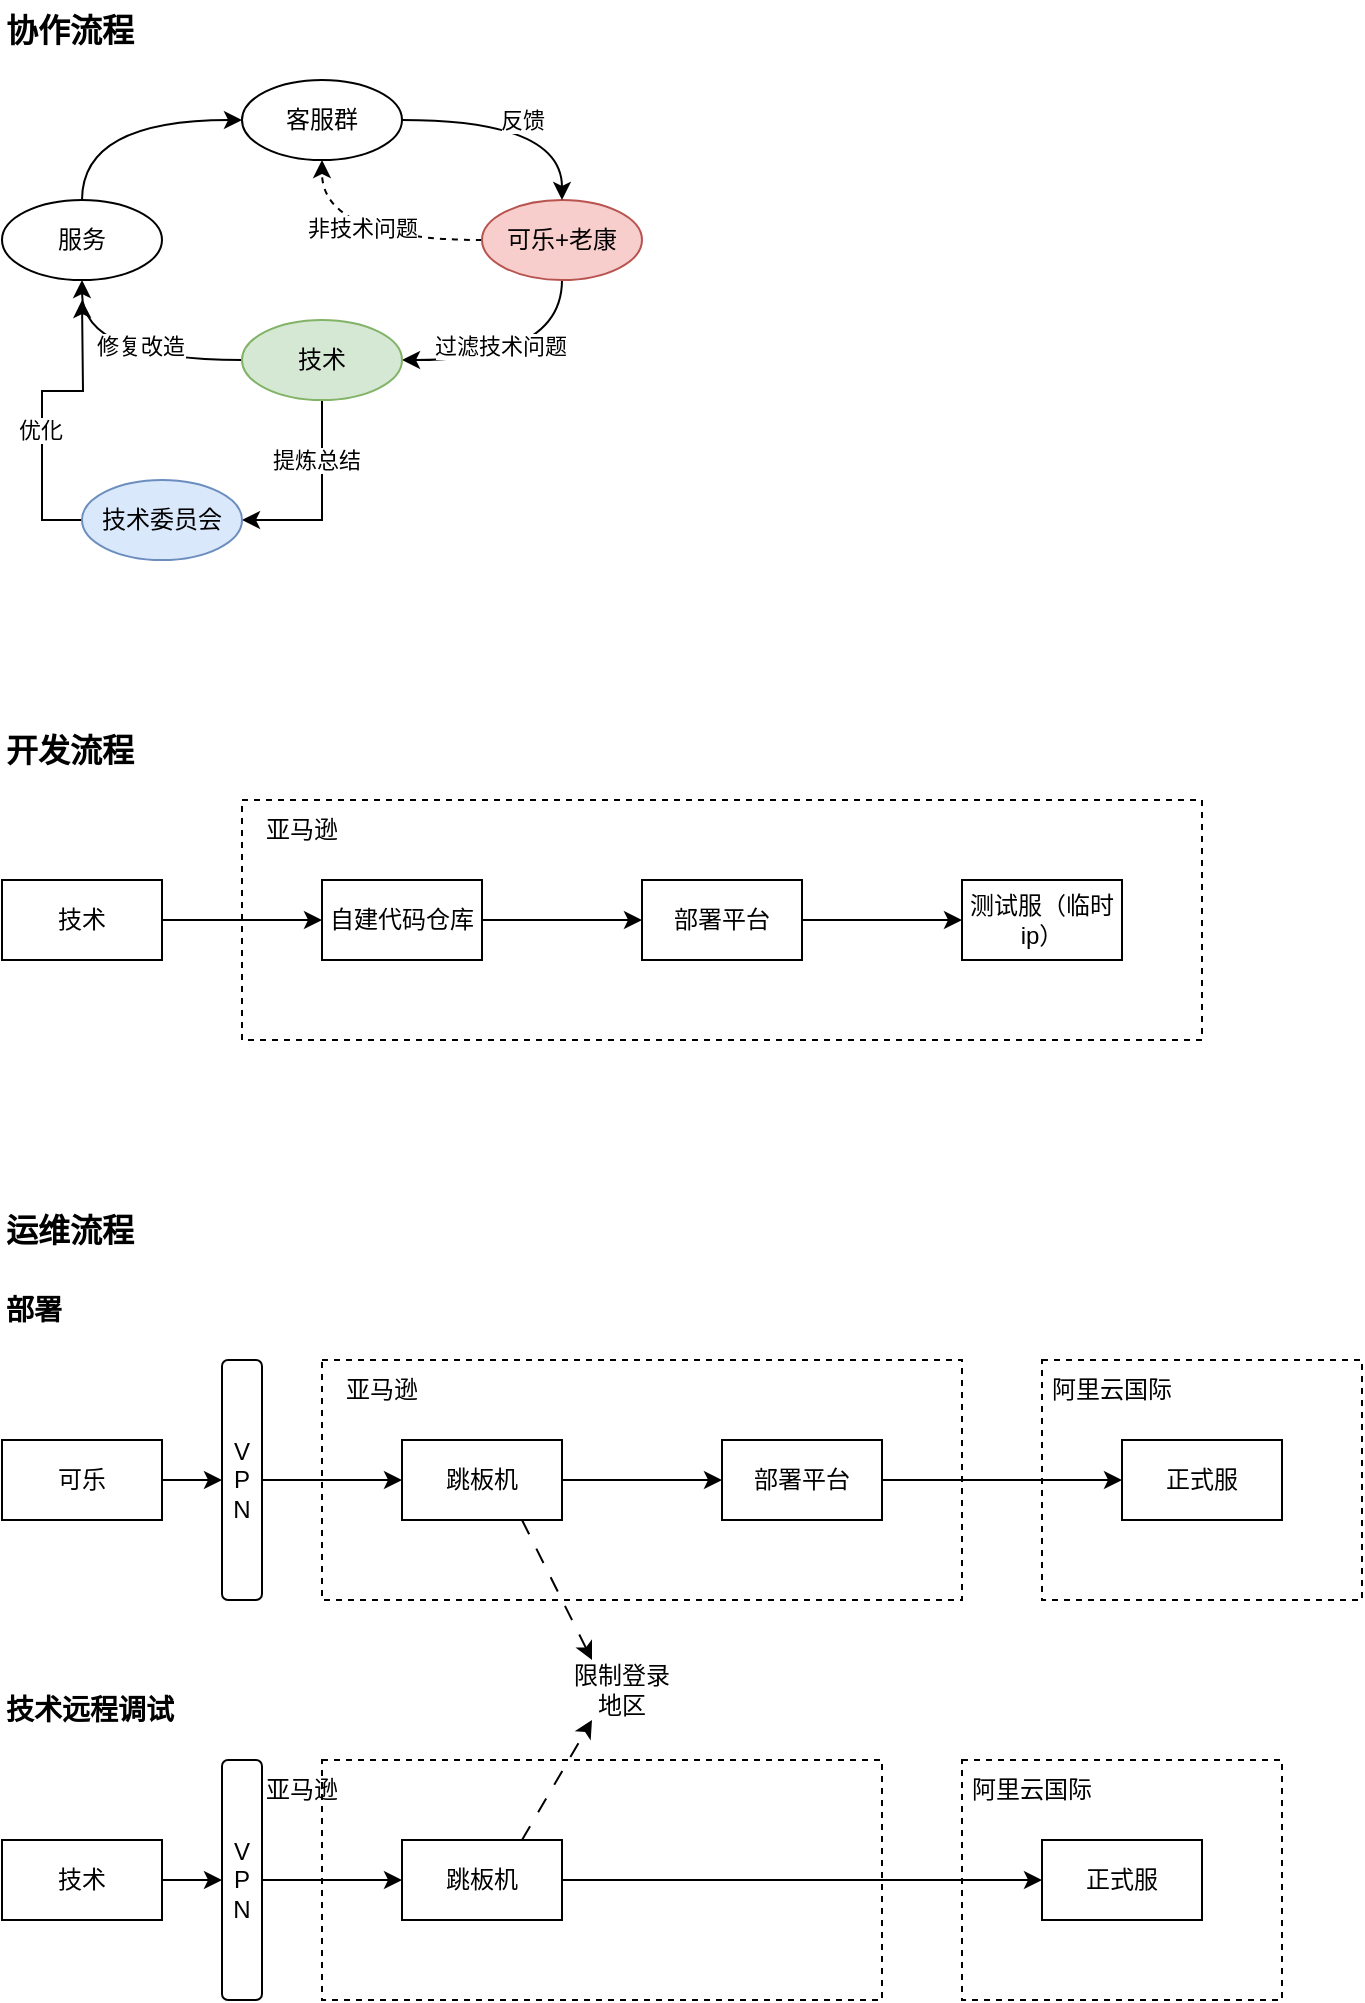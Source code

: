 <mxfile version="24.7.8">
  <diagram name="第 1 页" id="34BAhCy9MU2S9SiNfwAW">
    <mxGraphModel dx="954" dy="551" grid="1" gridSize="10" guides="1" tooltips="1" connect="1" arrows="1" fold="1" page="1" pageScale="1" pageWidth="827" pageHeight="1169" math="0" shadow="0">
      <root>
        <mxCell id="0" />
        <mxCell id="1" parent="0" />
        <mxCell id="c7WzGkbCj0Xg0LXr88q1-47" value="" style="rounded=0;whiteSpace=wrap;html=1;dashed=1;" vertex="1" parent="1">
          <mxGeometry x="560" y="720" width="160" height="120" as="geometry" />
        </mxCell>
        <mxCell id="c7WzGkbCj0Xg0LXr88q1-36" value="" style="rounded=0;whiteSpace=wrap;html=1;dashed=1;" vertex="1" parent="1">
          <mxGeometry x="200" y="720" width="320" height="120" as="geometry" />
        </mxCell>
        <mxCell id="c7WzGkbCj0Xg0LXr88q1-29" value="" style="rounded=0;whiteSpace=wrap;html=1;dashed=1;" vertex="1" parent="1">
          <mxGeometry x="160" y="440" width="480" height="120" as="geometry" />
        </mxCell>
        <mxCell id="c7WzGkbCj0Xg0LXr88q1-1" value="客服群" style="ellipse;whiteSpace=wrap;html=1;" vertex="1" parent="1">
          <mxGeometry x="160" y="80" width="80" height="40" as="geometry" />
        </mxCell>
        <mxCell id="c7WzGkbCj0Xg0LXr88q1-9" style="edgeStyle=orthogonalEdgeStyle;rounded=0;orthogonalLoop=1;jettySize=auto;html=1;exitX=0.5;exitY=1;exitDx=0;exitDy=0;entryX=1;entryY=0.5;entryDx=0;entryDy=0;curved=1;" edge="1" parent="1" source="c7WzGkbCj0Xg0LXr88q1-2" target="c7WzGkbCj0Xg0LXr88q1-3">
          <mxGeometry relative="1" as="geometry" />
        </mxCell>
        <mxCell id="c7WzGkbCj0Xg0LXr88q1-14" value="过滤技术问题" style="edgeLabel;html=1;align=center;verticalAlign=middle;resizable=0;points=[];" vertex="1" connectable="0" parent="c7WzGkbCj0Xg0LXr88q1-9">
          <mxGeometry x="0.183" y="-7" relative="1" as="geometry">
            <mxPoint as="offset" />
          </mxGeometry>
        </mxCell>
        <mxCell id="c7WzGkbCj0Xg0LXr88q1-15" style="edgeStyle=orthogonalEdgeStyle;rounded=0;orthogonalLoop=1;jettySize=auto;html=1;exitX=0;exitY=0.5;exitDx=0;exitDy=0;entryX=0.5;entryY=1;entryDx=0;entryDy=0;curved=1;dashed=1;" edge="1" parent="1" source="c7WzGkbCj0Xg0LXr88q1-2" target="c7WzGkbCj0Xg0LXr88q1-1">
          <mxGeometry relative="1" as="geometry" />
        </mxCell>
        <mxCell id="c7WzGkbCj0Xg0LXr88q1-16" value="非技术问题" style="edgeLabel;html=1;align=center;verticalAlign=middle;resizable=0;points=[];" vertex="1" connectable="0" parent="c7WzGkbCj0Xg0LXr88q1-15">
          <mxGeometry y="-6" relative="1" as="geometry">
            <mxPoint as="offset" />
          </mxGeometry>
        </mxCell>
        <mxCell id="c7WzGkbCj0Xg0LXr88q1-2" value="可乐+老康" style="ellipse;whiteSpace=wrap;html=1;fillColor=#f8cecc;strokeColor=#b85450;" vertex="1" parent="1">
          <mxGeometry x="280" y="140" width="80" height="40" as="geometry" />
        </mxCell>
        <mxCell id="c7WzGkbCj0Xg0LXr88q1-10" style="edgeStyle=orthogonalEdgeStyle;rounded=0;orthogonalLoop=1;jettySize=auto;html=1;exitX=0;exitY=0.5;exitDx=0;exitDy=0;entryX=0.5;entryY=1;entryDx=0;entryDy=0;curved=1;" edge="1" parent="1" source="c7WzGkbCj0Xg0LXr88q1-3" target="c7WzGkbCj0Xg0LXr88q1-4">
          <mxGeometry relative="1" as="geometry" />
        </mxCell>
        <mxCell id="c7WzGkbCj0Xg0LXr88q1-17" value="修复改造" style="edgeLabel;html=1;align=center;verticalAlign=middle;resizable=0;points=[];" vertex="1" connectable="0" parent="c7WzGkbCj0Xg0LXr88q1-10">
          <mxGeometry x="-0.15" y="-7" relative="1" as="geometry">
            <mxPoint as="offset" />
          </mxGeometry>
        </mxCell>
        <mxCell id="c7WzGkbCj0Xg0LXr88q1-12" style="edgeStyle=orthogonalEdgeStyle;rounded=0;orthogonalLoop=1;jettySize=auto;html=1;exitX=0.5;exitY=1;exitDx=0;exitDy=0;entryX=1;entryY=0.5;entryDx=0;entryDy=0;" edge="1" parent="1" source="c7WzGkbCj0Xg0LXr88q1-3" target="c7WzGkbCj0Xg0LXr88q1-6">
          <mxGeometry relative="1" as="geometry" />
        </mxCell>
        <mxCell id="c7WzGkbCj0Xg0LXr88q1-18" value="提炼总结" style="edgeLabel;html=1;align=center;verticalAlign=middle;resizable=0;points=[];" vertex="1" connectable="0" parent="c7WzGkbCj0Xg0LXr88q1-12">
          <mxGeometry x="-0.4" y="-3" relative="1" as="geometry">
            <mxPoint as="offset" />
          </mxGeometry>
        </mxCell>
        <mxCell id="c7WzGkbCj0Xg0LXr88q1-3" value="技术" style="ellipse;whiteSpace=wrap;html=1;fillColor=#d5e8d4;strokeColor=#82b366;" vertex="1" parent="1">
          <mxGeometry x="160" y="200" width="80" height="40" as="geometry" />
        </mxCell>
        <mxCell id="c7WzGkbCj0Xg0LXr88q1-11" style="edgeStyle=orthogonalEdgeStyle;rounded=0;orthogonalLoop=1;jettySize=auto;html=1;exitX=0.5;exitY=0;exitDx=0;exitDy=0;entryX=0;entryY=0.5;entryDx=0;entryDy=0;curved=1;" edge="1" parent="1" source="c7WzGkbCj0Xg0LXr88q1-4" target="c7WzGkbCj0Xg0LXr88q1-1">
          <mxGeometry relative="1" as="geometry" />
        </mxCell>
        <mxCell id="c7WzGkbCj0Xg0LXr88q1-4" value="服务" style="ellipse;whiteSpace=wrap;html=1;" vertex="1" parent="1">
          <mxGeometry x="40" y="140" width="80" height="40" as="geometry" />
        </mxCell>
        <mxCell id="c7WzGkbCj0Xg0LXr88q1-13" style="edgeStyle=orthogonalEdgeStyle;rounded=0;orthogonalLoop=1;jettySize=auto;html=1;exitX=0;exitY=0.5;exitDx=0;exitDy=0;" edge="1" parent="1" source="c7WzGkbCj0Xg0LXr88q1-6">
          <mxGeometry relative="1" as="geometry">
            <mxPoint x="80" y="190" as="targetPoint" />
          </mxGeometry>
        </mxCell>
        <mxCell id="c7WzGkbCj0Xg0LXr88q1-19" value="优化" style="edgeLabel;html=1;align=center;verticalAlign=middle;resizable=0;points=[];" vertex="1" connectable="0" parent="c7WzGkbCj0Xg0LXr88q1-13">
          <mxGeometry x="-0.136" y="1" relative="1" as="geometry">
            <mxPoint as="offset" />
          </mxGeometry>
        </mxCell>
        <mxCell id="c7WzGkbCj0Xg0LXr88q1-6" value="技术委员会" style="ellipse;whiteSpace=wrap;html=1;fillColor=#dae8fc;strokeColor=#6c8ebf;" vertex="1" parent="1">
          <mxGeometry x="80" y="280" width="80" height="40" as="geometry" />
        </mxCell>
        <mxCell id="c7WzGkbCj0Xg0LXr88q1-8" value="反馈" style="endArrow=classic;html=1;rounded=0;exitX=1;exitY=0.5;exitDx=0;exitDy=0;entryX=0.5;entryY=0;entryDx=0;entryDy=0;edgeStyle=orthogonalEdgeStyle;curved=1;" edge="1" parent="1" source="c7WzGkbCj0Xg0LXr88q1-1" target="c7WzGkbCj0Xg0LXr88q1-2">
          <mxGeometry width="50" height="50" relative="1" as="geometry">
            <mxPoint x="390" y="340" as="sourcePoint" />
            <mxPoint x="440" y="290" as="targetPoint" />
            <Array as="points">
              <mxPoint x="320" y="100" />
            </Array>
          </mxGeometry>
        </mxCell>
        <mxCell id="c7WzGkbCj0Xg0LXr88q1-31" style="edgeStyle=orthogonalEdgeStyle;rounded=0;orthogonalLoop=1;jettySize=auto;html=1;exitX=1;exitY=0.5;exitDx=0;exitDy=0;entryX=0;entryY=0.5;entryDx=0;entryDy=0;" edge="1" parent="1" source="c7WzGkbCj0Xg0LXr88q1-21" target="c7WzGkbCj0Xg0LXr88q1-25">
          <mxGeometry relative="1" as="geometry" />
        </mxCell>
        <mxCell id="c7WzGkbCj0Xg0LXr88q1-21" value="技术" style="rounded=0;whiteSpace=wrap;html=1;" vertex="1" parent="1">
          <mxGeometry x="40" y="480" width="80" height="40" as="geometry" />
        </mxCell>
        <mxCell id="c7WzGkbCj0Xg0LXr88q1-22" value="协作流程" style="text;html=1;align=left;verticalAlign=middle;whiteSpace=wrap;rounded=0;fontStyle=1;fontSize=16;" vertex="1" parent="1">
          <mxGeometry x="40" y="40" width="110" height="30" as="geometry" />
        </mxCell>
        <mxCell id="c7WzGkbCj0Xg0LXr88q1-23" value="开发流程" style="text;html=1;align=left;verticalAlign=middle;whiteSpace=wrap;rounded=0;fontStyle=1;fontSize=16;" vertex="1" parent="1">
          <mxGeometry x="40" y="400" width="110" height="30" as="geometry" />
        </mxCell>
        <mxCell id="c7WzGkbCj0Xg0LXr88q1-24" value="运维流程" style="text;html=1;align=left;verticalAlign=middle;whiteSpace=wrap;rounded=0;fontStyle=1;fontSize=16;" vertex="1" parent="1">
          <mxGeometry x="40" y="640" width="110" height="30" as="geometry" />
        </mxCell>
        <mxCell id="c7WzGkbCj0Xg0LXr88q1-32" style="edgeStyle=orthogonalEdgeStyle;rounded=0;orthogonalLoop=1;jettySize=auto;html=1;exitX=1;exitY=0.5;exitDx=0;exitDy=0;entryX=0;entryY=0.5;entryDx=0;entryDy=0;" edge="1" parent="1" source="c7WzGkbCj0Xg0LXr88q1-25" target="c7WzGkbCj0Xg0LXr88q1-28">
          <mxGeometry relative="1" as="geometry" />
        </mxCell>
        <mxCell id="c7WzGkbCj0Xg0LXr88q1-25" value="自建代码仓库" style="rounded=0;whiteSpace=wrap;html=1;" vertex="1" parent="1">
          <mxGeometry x="200" y="480" width="80" height="40" as="geometry" />
        </mxCell>
        <mxCell id="c7WzGkbCj0Xg0LXr88q1-64" style="edgeStyle=orthogonalEdgeStyle;rounded=0;orthogonalLoop=1;jettySize=auto;html=1;exitX=1;exitY=0.5;exitDx=0;exitDy=0;entryX=0;entryY=0.5;entryDx=0;entryDy=0;" edge="1" parent="1" source="c7WzGkbCj0Xg0LXr88q1-26" target="c7WzGkbCj0Xg0LXr88q1-63">
          <mxGeometry relative="1" as="geometry" />
        </mxCell>
        <mxCell id="c7WzGkbCj0Xg0LXr88q1-26" value="可乐" style="rounded=0;whiteSpace=wrap;html=1;" vertex="1" parent="1">
          <mxGeometry x="40" y="760" width="80" height="40" as="geometry" />
        </mxCell>
        <mxCell id="c7WzGkbCj0Xg0LXr88q1-27" value="测试服（临时ip）" style="rounded=0;whiteSpace=wrap;html=1;" vertex="1" parent="1">
          <mxGeometry x="520" y="480" width="80" height="40" as="geometry" />
        </mxCell>
        <mxCell id="c7WzGkbCj0Xg0LXr88q1-33" style="edgeStyle=orthogonalEdgeStyle;rounded=0;orthogonalLoop=1;jettySize=auto;html=1;exitX=1;exitY=0.5;exitDx=0;exitDy=0;entryX=0;entryY=0.5;entryDx=0;entryDy=0;" edge="1" parent="1" source="c7WzGkbCj0Xg0LXr88q1-28" target="c7WzGkbCj0Xg0LXr88q1-27">
          <mxGeometry relative="1" as="geometry" />
        </mxCell>
        <mxCell id="c7WzGkbCj0Xg0LXr88q1-28" value="部署平台" style="rounded=0;whiteSpace=wrap;html=1;" vertex="1" parent="1">
          <mxGeometry x="360" y="480" width="80" height="40" as="geometry" />
        </mxCell>
        <mxCell id="c7WzGkbCj0Xg0LXr88q1-30" value="亚马逊" style="text;html=1;align=center;verticalAlign=middle;whiteSpace=wrap;rounded=0;" vertex="1" parent="1">
          <mxGeometry x="160" y="440" width="60" height="30" as="geometry" />
        </mxCell>
        <mxCell id="c7WzGkbCj0Xg0LXr88q1-46" style="edgeStyle=orthogonalEdgeStyle;rounded=0;orthogonalLoop=1;jettySize=auto;html=1;exitX=1;exitY=0.5;exitDx=0;exitDy=0;entryX=0;entryY=0.5;entryDx=0;entryDy=0;" edge="1" parent="1" source="c7WzGkbCj0Xg0LXr88q1-34" target="c7WzGkbCj0Xg0LXr88q1-35">
          <mxGeometry relative="1" as="geometry" />
        </mxCell>
        <mxCell id="c7WzGkbCj0Xg0LXr88q1-34" value="部署平台" style="rounded=0;whiteSpace=wrap;html=1;" vertex="1" parent="1">
          <mxGeometry x="400" y="760" width="80" height="40" as="geometry" />
        </mxCell>
        <mxCell id="c7WzGkbCj0Xg0LXr88q1-35" value="正式服" style="rounded=0;whiteSpace=wrap;html=1;" vertex="1" parent="1">
          <mxGeometry x="600" y="760" width="80" height="40" as="geometry" />
        </mxCell>
        <mxCell id="c7WzGkbCj0Xg0LXr88q1-38" value="亚马逊" style="text;html=1;align=center;verticalAlign=middle;whiteSpace=wrap;rounded=0;" vertex="1" parent="1">
          <mxGeometry x="200" y="720" width="60" height="30" as="geometry" />
        </mxCell>
        <mxCell id="c7WzGkbCj0Xg0LXr88q1-43" style="edgeStyle=orthogonalEdgeStyle;rounded=0;orthogonalLoop=1;jettySize=auto;html=1;exitX=1;exitY=0.5;exitDx=0;exitDy=0;entryX=0;entryY=0.5;entryDx=0;entryDy=0;" edge="1" parent="1" source="c7WzGkbCj0Xg0LXr88q1-42" target="c7WzGkbCj0Xg0LXr88q1-34">
          <mxGeometry relative="1" as="geometry" />
        </mxCell>
        <mxCell id="c7WzGkbCj0Xg0LXr88q1-70" style="rounded=0;orthogonalLoop=1;jettySize=auto;html=1;exitX=0.75;exitY=1;exitDx=0;exitDy=0;entryX=0.25;entryY=0;entryDx=0;entryDy=0;dashed=1;dashPattern=8 8;" edge="1" parent="1" source="c7WzGkbCj0Xg0LXr88q1-42" target="c7WzGkbCj0Xg0LXr88q1-69">
          <mxGeometry relative="1" as="geometry" />
        </mxCell>
        <mxCell id="c7WzGkbCj0Xg0LXr88q1-42" value="跳板机" style="rounded=0;whiteSpace=wrap;html=1;" vertex="1" parent="1">
          <mxGeometry x="240" y="760" width="80" height="40" as="geometry" />
        </mxCell>
        <mxCell id="c7WzGkbCj0Xg0LXr88q1-48" value="阿里云国际" style="text;html=1;align=center;verticalAlign=middle;whiteSpace=wrap;rounded=0;" vertex="1" parent="1">
          <mxGeometry x="560" y="720" width="70" height="30" as="geometry" />
        </mxCell>
        <mxCell id="c7WzGkbCj0Xg0LXr88q1-49" value="部署" style="text;html=1;align=left;verticalAlign=middle;whiteSpace=wrap;rounded=0;fontStyle=1;fontSize=14;" vertex="1" parent="1">
          <mxGeometry x="40" y="680" width="110" height="30" as="geometry" />
        </mxCell>
        <mxCell id="c7WzGkbCj0Xg0LXr88q1-50" value="" style="rounded=0;whiteSpace=wrap;html=1;dashed=1;" vertex="1" parent="1">
          <mxGeometry x="520" y="920" width="160" height="120" as="geometry" />
        </mxCell>
        <mxCell id="c7WzGkbCj0Xg0LXr88q1-51" value="" style="rounded=0;whiteSpace=wrap;html=1;dashed=1;" vertex="1" parent="1">
          <mxGeometry x="200" y="920" width="280" height="120" as="geometry" />
        </mxCell>
        <mxCell id="c7WzGkbCj0Xg0LXr88q1-67" style="edgeStyle=orthogonalEdgeStyle;rounded=0;orthogonalLoop=1;jettySize=auto;html=1;exitX=1;exitY=0.5;exitDx=0;exitDy=0;entryX=0;entryY=0.5;entryDx=0;entryDy=0;" edge="1" parent="1" source="c7WzGkbCj0Xg0LXr88q1-53" target="c7WzGkbCj0Xg0LXr88q1-66">
          <mxGeometry relative="1" as="geometry" />
        </mxCell>
        <mxCell id="c7WzGkbCj0Xg0LXr88q1-53" value="技术" style="rounded=0;whiteSpace=wrap;html=1;" vertex="1" parent="1">
          <mxGeometry x="40" y="960" width="80" height="40" as="geometry" />
        </mxCell>
        <mxCell id="c7WzGkbCj0Xg0LXr88q1-56" value="正式服" style="rounded=0;whiteSpace=wrap;html=1;" vertex="1" parent="1">
          <mxGeometry x="560" y="960" width="80" height="40" as="geometry" />
        </mxCell>
        <mxCell id="c7WzGkbCj0Xg0LXr88q1-57" value="亚马逊" style="text;html=1;align=center;verticalAlign=middle;whiteSpace=wrap;rounded=0;" vertex="1" parent="1">
          <mxGeometry x="160" y="920" width="60" height="30" as="geometry" />
        </mxCell>
        <mxCell id="c7WzGkbCj0Xg0LXr88q1-58" style="edgeStyle=orthogonalEdgeStyle;rounded=0;orthogonalLoop=1;jettySize=auto;html=1;exitX=1;exitY=0.5;exitDx=0;exitDy=0;entryX=0;entryY=0.5;entryDx=0;entryDy=0;" edge="1" parent="1" source="c7WzGkbCj0Xg0LXr88q1-59" target="c7WzGkbCj0Xg0LXr88q1-56">
          <mxGeometry relative="1" as="geometry">
            <mxPoint x="360" y="980" as="targetPoint" />
          </mxGeometry>
        </mxCell>
        <mxCell id="c7WzGkbCj0Xg0LXr88q1-71" style="rounded=0;orthogonalLoop=1;jettySize=auto;html=1;exitX=0.75;exitY=0;exitDx=0;exitDy=0;entryX=0.25;entryY=1;entryDx=0;entryDy=0;dashed=1;dashPattern=8 8;" edge="1" parent="1" source="c7WzGkbCj0Xg0LXr88q1-59" target="c7WzGkbCj0Xg0LXr88q1-69">
          <mxGeometry relative="1" as="geometry" />
        </mxCell>
        <mxCell id="c7WzGkbCj0Xg0LXr88q1-59" value="跳板机" style="rounded=0;whiteSpace=wrap;html=1;" vertex="1" parent="1">
          <mxGeometry x="240" y="960" width="80" height="40" as="geometry" />
        </mxCell>
        <mxCell id="c7WzGkbCj0Xg0LXr88q1-60" value="阿里云国际" style="text;html=1;align=center;verticalAlign=middle;whiteSpace=wrap;rounded=0;" vertex="1" parent="1">
          <mxGeometry x="520" y="920" width="70" height="30" as="geometry" />
        </mxCell>
        <mxCell id="c7WzGkbCj0Xg0LXr88q1-61" value="技术远程调试" style="text;html=1;align=left;verticalAlign=middle;whiteSpace=wrap;rounded=0;fontStyle=1;fontSize=14;" vertex="1" parent="1">
          <mxGeometry x="40" y="880" width="110" height="30" as="geometry" />
        </mxCell>
        <mxCell id="c7WzGkbCj0Xg0LXr88q1-65" style="edgeStyle=orthogonalEdgeStyle;rounded=0;orthogonalLoop=1;jettySize=auto;html=1;exitX=1;exitY=0.5;exitDx=0;exitDy=0;entryX=0;entryY=0.5;entryDx=0;entryDy=0;" edge="1" parent="1" source="c7WzGkbCj0Xg0LXr88q1-63" target="c7WzGkbCj0Xg0LXr88q1-42">
          <mxGeometry relative="1" as="geometry" />
        </mxCell>
        <mxCell id="c7WzGkbCj0Xg0LXr88q1-63" value="V&lt;div&gt;P&lt;/div&gt;&lt;div&gt;N&lt;/div&gt;" style="rounded=1;whiteSpace=wrap;html=1;" vertex="1" parent="1">
          <mxGeometry x="150" y="720" width="20" height="120" as="geometry" />
        </mxCell>
        <mxCell id="c7WzGkbCj0Xg0LXr88q1-68" style="edgeStyle=orthogonalEdgeStyle;rounded=0;orthogonalLoop=1;jettySize=auto;html=1;exitX=1;exitY=0.5;exitDx=0;exitDy=0;entryX=0;entryY=0.5;entryDx=0;entryDy=0;" edge="1" parent="1" source="c7WzGkbCj0Xg0LXr88q1-66" target="c7WzGkbCj0Xg0LXr88q1-59">
          <mxGeometry relative="1" as="geometry" />
        </mxCell>
        <mxCell id="c7WzGkbCj0Xg0LXr88q1-66" value="V&lt;div&gt;P&lt;/div&gt;&lt;div&gt;N&lt;/div&gt;" style="rounded=1;whiteSpace=wrap;html=1;" vertex="1" parent="1">
          <mxGeometry x="150" y="920" width="20" height="120" as="geometry" />
        </mxCell>
        <mxCell id="c7WzGkbCj0Xg0LXr88q1-69" value="限制登录地区" style="text;html=1;align=center;verticalAlign=middle;whiteSpace=wrap;rounded=0;" vertex="1" parent="1">
          <mxGeometry x="320" y="870" width="60" height="30" as="geometry" />
        </mxCell>
      </root>
    </mxGraphModel>
  </diagram>
</mxfile>
